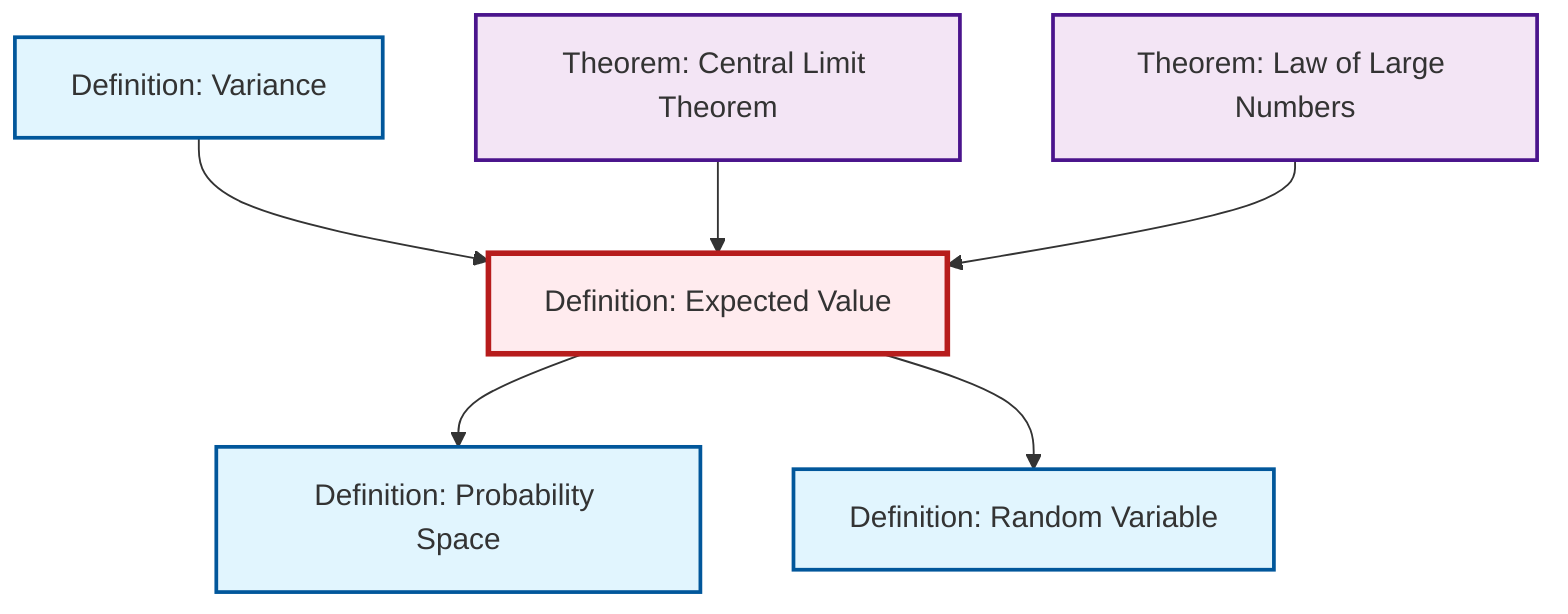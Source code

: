graph TD
    classDef definition fill:#e1f5fe,stroke:#01579b,stroke-width:2px
    classDef theorem fill:#f3e5f5,stroke:#4a148c,stroke-width:2px
    classDef axiom fill:#fff3e0,stroke:#e65100,stroke-width:2px
    classDef example fill:#e8f5e9,stroke:#1b5e20,stroke-width:2px
    classDef current fill:#ffebee,stroke:#b71c1c,stroke-width:3px
    def-random-variable["Definition: Random Variable"]:::definition
    def-probability-space["Definition: Probability Space"]:::definition
    def-expectation["Definition: Expected Value"]:::definition
    thm-law-of-large-numbers["Theorem: Law of Large Numbers"]:::theorem
    def-variance["Definition: Variance"]:::definition
    thm-central-limit["Theorem: Central Limit Theorem"]:::theorem
    def-expectation --> def-probability-space
    def-expectation --> def-random-variable
    def-variance --> def-expectation
    thm-central-limit --> def-expectation
    thm-law-of-large-numbers --> def-expectation
    class def-expectation current